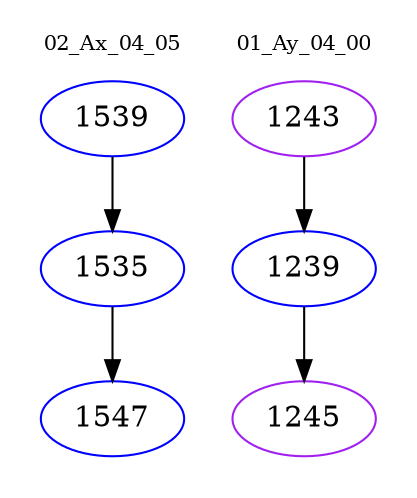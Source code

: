 digraph{
subgraph cluster_0 {
color = white
label = "02_Ax_04_05";
fontsize=10;
T0_1539 [label="1539", color="blue"]
T0_1539 -> T0_1535 [color="black"]
T0_1535 [label="1535", color="blue"]
T0_1535 -> T0_1547 [color="black"]
T0_1547 [label="1547", color="blue"]
}
subgraph cluster_1 {
color = white
label = "01_Ay_04_00";
fontsize=10;
T1_1243 [label="1243", color="purple"]
T1_1243 -> T1_1239 [color="black"]
T1_1239 [label="1239", color="blue"]
T1_1239 -> T1_1245 [color="black"]
T1_1245 [label="1245", color="purple"]
}
}
